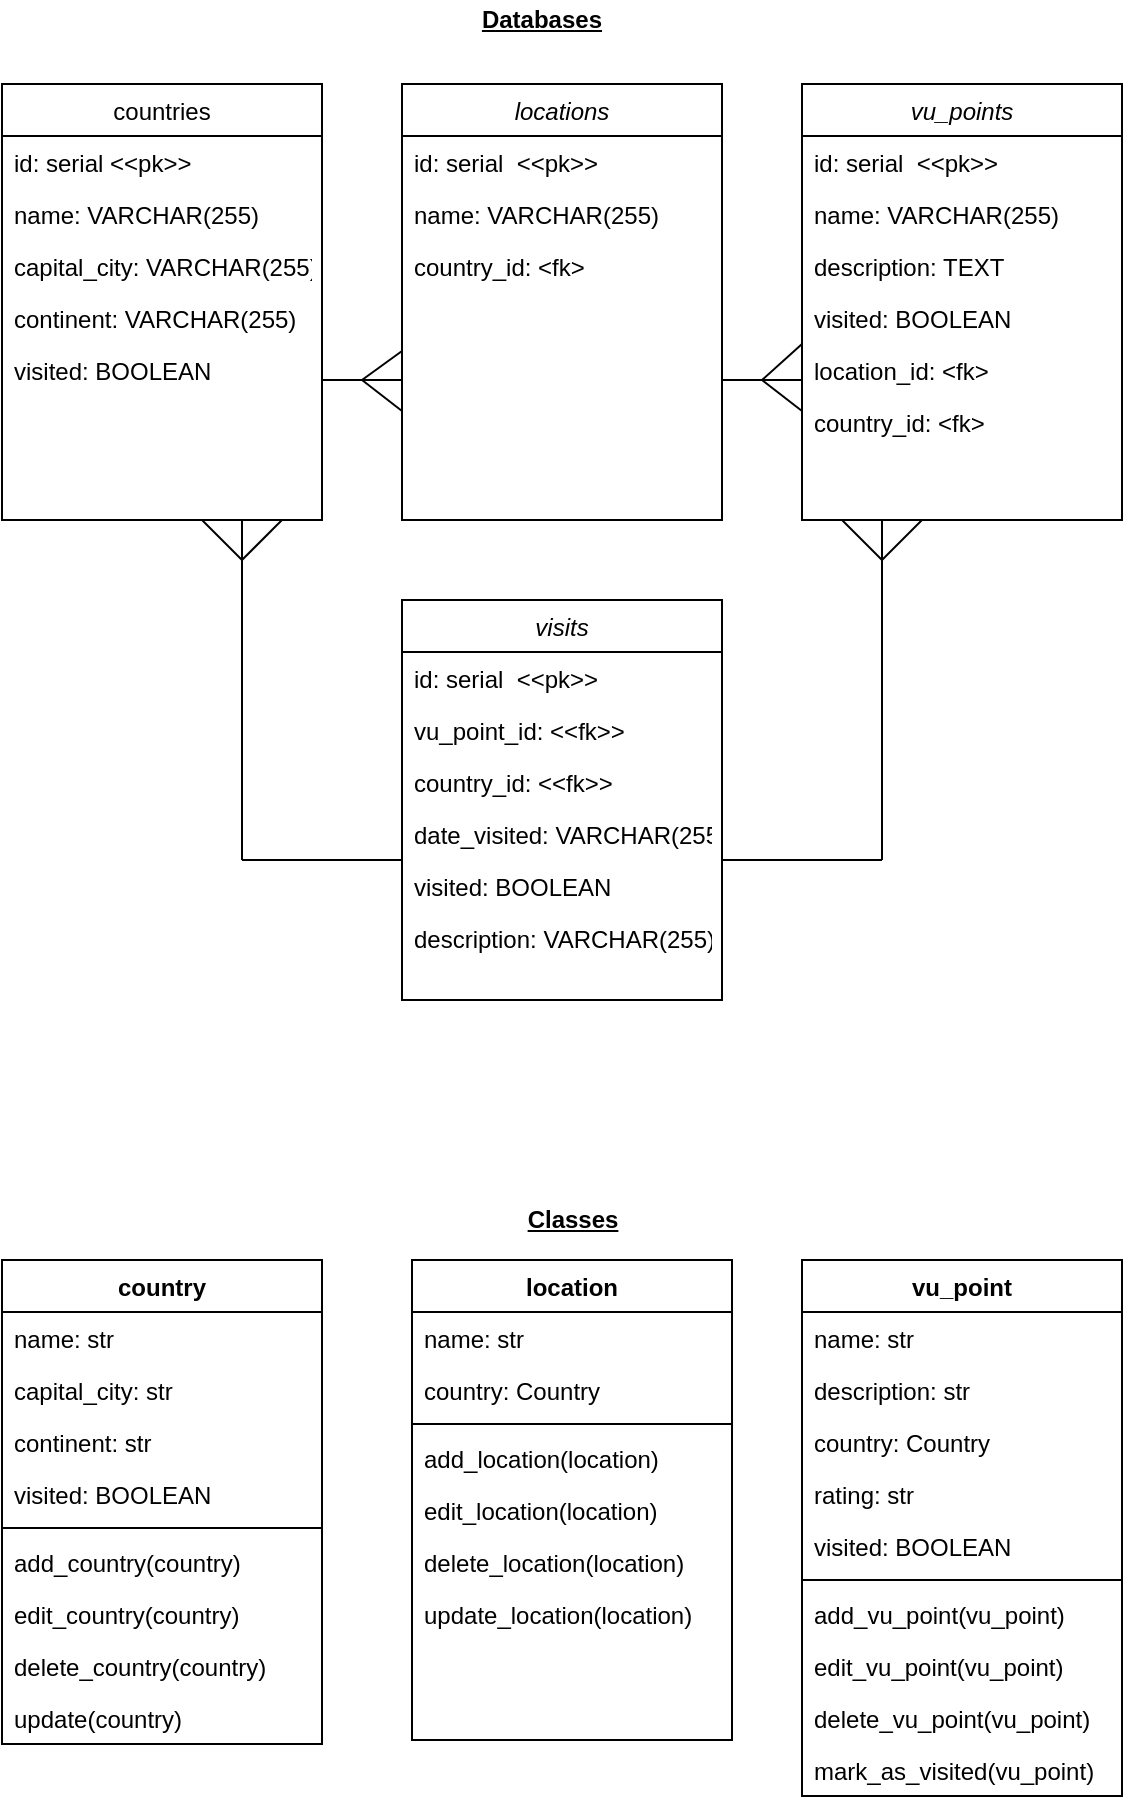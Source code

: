 <mxfile version="14.6.6" type="device"><diagram id="C5RBs43oDa-KdzZeNtuy" name="Page-1"><mxGraphModel dx="583" dy="662" grid="1" gridSize="10" guides="1" tooltips="1" connect="1" arrows="1" fold="1" page="1" pageScale="1" pageWidth="827" pageHeight="1169" math="0" shadow="0"><root><mxCell id="WIyWlLk6GJQsqaUBKTNV-0"/><mxCell id="WIyWlLk6GJQsqaUBKTNV-1" parent="WIyWlLk6GJQsqaUBKTNV-0"/><mxCell id="zkfFHV4jXpPFQw0GAbJ--17" value="countries" style="swimlane;fontStyle=0;align=center;verticalAlign=top;childLayout=stackLayout;horizontal=1;startSize=26;horizontalStack=0;resizeParent=1;resizeLast=0;collapsible=1;marginBottom=0;rounded=0;shadow=0;strokeWidth=1;" parent="WIyWlLk6GJQsqaUBKTNV-1" vertex="1"><mxGeometry x="80" y="52" width="160" height="218" as="geometry"><mxRectangle x="550" y="140" width="160" height="26" as="alternateBounds"/></mxGeometry></mxCell><mxCell id="zkfFHV4jXpPFQw0GAbJ--18" value="id: serial &lt;&lt;pk&gt;&gt;" style="text;align=left;verticalAlign=top;spacingLeft=4;spacingRight=4;overflow=hidden;rotatable=0;points=[[0,0.5],[1,0.5]];portConstraint=eastwest;" parent="zkfFHV4jXpPFQw0GAbJ--17" vertex="1"><mxGeometry y="26" width="160" height="26" as="geometry"/></mxCell><mxCell id="zkfFHV4jXpPFQw0GAbJ--19" value="name: VARCHAR(255)" style="text;align=left;verticalAlign=top;spacingLeft=4;spacingRight=4;overflow=hidden;rotatable=0;points=[[0,0.5],[1,0.5]];portConstraint=eastwest;rounded=0;shadow=0;html=0;" parent="zkfFHV4jXpPFQw0GAbJ--17" vertex="1"><mxGeometry y="52" width="160" height="26" as="geometry"/></mxCell><mxCell id="zkfFHV4jXpPFQw0GAbJ--20" value="capital_city: VARCHAR(255)" style="text;align=left;verticalAlign=top;spacingLeft=4;spacingRight=4;overflow=hidden;rotatable=0;points=[[0,0.5],[1,0.5]];portConstraint=eastwest;rounded=0;shadow=0;html=0;" parent="zkfFHV4jXpPFQw0GAbJ--17" vertex="1"><mxGeometry y="78" width="160" height="26" as="geometry"/></mxCell><mxCell id="zkfFHV4jXpPFQw0GAbJ--21" value="continent: VARCHAR(255)" style="text;align=left;verticalAlign=top;spacingLeft=4;spacingRight=4;overflow=hidden;rotatable=0;points=[[0,0.5],[1,0.5]];portConstraint=eastwest;rounded=0;shadow=0;html=0;" parent="zkfFHV4jXpPFQw0GAbJ--17" vertex="1"><mxGeometry y="104" width="160" height="26" as="geometry"/></mxCell><mxCell id="zkfFHV4jXpPFQw0GAbJ--22" value="visited: BOOLEAN" style="text;align=left;verticalAlign=top;spacingLeft=4;spacingRight=4;overflow=hidden;rotatable=0;points=[[0,0.5],[1,0.5]];portConstraint=eastwest;rounded=0;shadow=0;html=0;" parent="zkfFHV4jXpPFQw0GAbJ--17" vertex="1"><mxGeometry y="130" width="160" height="26" as="geometry"/></mxCell><mxCell id="t9X4mKfFPGeHqSXfx-jk-0" value="vu_points" style="swimlane;fontStyle=2;align=center;verticalAlign=top;childLayout=stackLayout;horizontal=1;startSize=26;horizontalStack=0;resizeParent=1;resizeLast=0;collapsible=1;marginBottom=0;rounded=0;shadow=0;strokeWidth=1;" vertex="1" parent="WIyWlLk6GJQsqaUBKTNV-1"><mxGeometry x="480" y="52" width="160" height="218" as="geometry"><mxRectangle x="230" y="140" width="160" height="26" as="alternateBounds"/></mxGeometry></mxCell><mxCell id="t9X4mKfFPGeHqSXfx-jk-1" value="id: serial  &lt;&lt;pk&gt;&gt;" style="text;align=left;verticalAlign=top;spacingLeft=4;spacingRight=4;overflow=hidden;rotatable=0;points=[[0,0.5],[1,0.5]];portConstraint=eastwest;" vertex="1" parent="t9X4mKfFPGeHqSXfx-jk-0"><mxGeometry y="26" width="160" height="26" as="geometry"/></mxCell><mxCell id="t9X4mKfFPGeHqSXfx-jk-2" value="name: VARCHAR(255)" style="text;align=left;verticalAlign=top;spacingLeft=4;spacingRight=4;overflow=hidden;rotatable=0;points=[[0,0.5],[1,0.5]];portConstraint=eastwest;rounded=0;shadow=0;html=0;" vertex="1" parent="t9X4mKfFPGeHqSXfx-jk-0"><mxGeometry y="52" width="160" height="26" as="geometry"/></mxCell><mxCell id="t9X4mKfFPGeHqSXfx-jk-6" value="description: TEXT" style="text;align=left;verticalAlign=top;spacingLeft=4;spacingRight=4;overflow=hidden;rotatable=0;points=[[0,0.5],[1,0.5]];portConstraint=eastwest;rounded=0;shadow=0;html=0;" vertex="1" parent="t9X4mKfFPGeHqSXfx-jk-0"><mxGeometry y="78" width="160" height="26" as="geometry"/></mxCell><mxCell id="t9X4mKfFPGeHqSXfx-jk-20" value="visited: BOOLEAN" style="text;align=left;verticalAlign=top;spacingLeft=4;spacingRight=4;overflow=hidden;rotatable=0;points=[[0,0.5],[1,0.5]];portConstraint=eastwest;rounded=0;shadow=0;html=0;" vertex="1" parent="t9X4mKfFPGeHqSXfx-jk-0"><mxGeometry y="104" width="160" height="26" as="geometry"/></mxCell><mxCell id="t9X4mKfFPGeHqSXfx-jk-82" value="location_id: &lt;fk&gt;" style="text;align=left;verticalAlign=top;spacingLeft=4;spacingRight=4;overflow=hidden;rotatable=0;points=[[0,0.5],[1,0.5]];portConstraint=eastwest;rounded=0;shadow=0;html=0;" vertex="1" parent="t9X4mKfFPGeHqSXfx-jk-0"><mxGeometry y="130" width="160" height="26" as="geometry"/></mxCell><mxCell id="t9X4mKfFPGeHqSXfx-jk-7" value="country_id: &lt;fk&gt;" style="text;align=left;verticalAlign=top;spacingLeft=4;spacingRight=4;overflow=hidden;rotatable=0;points=[[0,0.5],[1,0.5]];portConstraint=eastwest;rounded=0;shadow=0;html=0;" vertex="1" parent="t9X4mKfFPGeHqSXfx-jk-0"><mxGeometry y="156" width="160" height="26" as="geometry"/></mxCell><mxCell id="t9X4mKfFPGeHqSXfx-jk-18" value="Databases" style="text;html=1;strokeColor=none;fillColor=none;align=center;verticalAlign=middle;whiteSpace=wrap;rounded=0;fontStyle=5" vertex="1" parent="WIyWlLk6GJQsqaUBKTNV-1"><mxGeometry x="305" y="10" width="90" height="20" as="geometry"/></mxCell><mxCell id="t9X4mKfFPGeHqSXfx-jk-21" value="visits&#10;" style="swimlane;fontStyle=2;align=center;verticalAlign=top;childLayout=stackLayout;horizontal=1;startSize=26;horizontalStack=0;resizeParent=1;resizeLast=0;collapsible=1;marginBottom=0;rounded=0;shadow=0;strokeWidth=1;" vertex="1" parent="WIyWlLk6GJQsqaUBKTNV-1"><mxGeometry x="280" y="310" width="160" height="200" as="geometry"><mxRectangle x="280" y="310" width="160" height="26" as="alternateBounds"/></mxGeometry></mxCell><mxCell id="t9X4mKfFPGeHqSXfx-jk-22" value="id: serial  &lt;&lt;pk&gt;&gt;" style="text;align=left;verticalAlign=top;spacingLeft=4;spacingRight=4;overflow=hidden;rotatable=0;points=[[0,0.5],[1,0.5]];portConstraint=eastwest;" vertex="1" parent="t9X4mKfFPGeHqSXfx-jk-21"><mxGeometry y="26" width="160" height="26" as="geometry"/></mxCell><mxCell id="t9X4mKfFPGeHqSXfx-jk-23" value="vu_point_id: &lt;&lt;fk&gt;&gt;" style="text;align=left;verticalAlign=top;spacingLeft=4;spacingRight=4;overflow=hidden;rotatable=0;points=[[0,0.5],[1,0.5]];portConstraint=eastwest;rounded=0;shadow=0;html=0;" vertex="1" parent="t9X4mKfFPGeHqSXfx-jk-21"><mxGeometry y="52" width="160" height="26" as="geometry"/></mxCell><mxCell id="t9X4mKfFPGeHqSXfx-jk-27" value="country_id: &lt;&lt;fk&gt;&gt;" style="text;align=left;verticalAlign=top;spacingLeft=4;spacingRight=4;overflow=hidden;rotatable=0;points=[[0,0.5],[1,0.5]];portConstraint=eastwest;rounded=0;shadow=0;html=0;" vertex="1" parent="t9X4mKfFPGeHqSXfx-jk-21"><mxGeometry y="78" width="160" height="26" as="geometry"/></mxCell><mxCell id="t9X4mKfFPGeHqSXfx-jk-24" value="date_visited: VARCHAR(255)&#10;" style="text;align=left;verticalAlign=top;spacingLeft=4;spacingRight=4;overflow=hidden;rotatable=0;points=[[0,0.5],[1,0.5]];portConstraint=eastwest;rounded=0;shadow=0;html=0;" vertex="1" parent="t9X4mKfFPGeHqSXfx-jk-21"><mxGeometry y="104" width="160" height="26" as="geometry"/></mxCell><mxCell id="t9X4mKfFPGeHqSXfx-jk-25" value="visited: BOOLEAN" style="text;align=left;verticalAlign=top;spacingLeft=4;spacingRight=4;overflow=hidden;rotatable=0;points=[[0,0.5],[1,0.5]];portConstraint=eastwest;rounded=0;shadow=0;html=0;" vertex="1" parent="t9X4mKfFPGeHqSXfx-jk-21"><mxGeometry y="130" width="160" height="26" as="geometry"/></mxCell><mxCell id="t9X4mKfFPGeHqSXfx-jk-26" value="description: VARCHAR(255)" style="text;align=left;verticalAlign=top;spacingLeft=4;spacingRight=4;overflow=hidden;rotatable=0;points=[[0,0.5],[1,0.5]];portConstraint=eastwest;rounded=0;shadow=0;html=0;" vertex="1" parent="t9X4mKfFPGeHqSXfx-jk-21"><mxGeometry y="156" width="160" height="26" as="geometry"/></mxCell><mxCell id="t9X4mKfFPGeHqSXfx-jk-42" value="Classes" style="text;html=1;align=center;verticalAlign=middle;resizable=0;points=[];autosize=1;strokeColor=none;fontStyle=5" vertex="1" parent="WIyWlLk6GJQsqaUBKTNV-1"><mxGeometry x="335" y="610" width="60" height="20" as="geometry"/></mxCell><mxCell id="t9X4mKfFPGeHqSXfx-jk-52" value="country" style="swimlane;fontStyle=1;align=center;verticalAlign=top;childLayout=stackLayout;horizontal=1;startSize=26;horizontalStack=0;resizeParent=1;resizeParentMax=0;resizeLast=0;collapsible=1;marginBottom=0;" vertex="1" parent="WIyWlLk6GJQsqaUBKTNV-1"><mxGeometry x="80" y="640" width="160" height="242" as="geometry"/></mxCell><mxCell id="t9X4mKfFPGeHqSXfx-jk-53" value="name: str" style="text;strokeColor=none;fillColor=none;align=left;verticalAlign=top;spacingLeft=4;spacingRight=4;overflow=hidden;rotatable=0;points=[[0,0.5],[1,0.5]];portConstraint=eastwest;" vertex="1" parent="t9X4mKfFPGeHqSXfx-jk-52"><mxGeometry y="26" width="160" height="26" as="geometry"/></mxCell><mxCell id="t9X4mKfFPGeHqSXfx-jk-56" value="capital_city: str" style="text;strokeColor=none;fillColor=none;align=left;verticalAlign=top;spacingLeft=4;spacingRight=4;overflow=hidden;rotatable=0;points=[[0,0.5],[1,0.5]];portConstraint=eastwest;" vertex="1" parent="t9X4mKfFPGeHqSXfx-jk-52"><mxGeometry y="52" width="160" height="26" as="geometry"/></mxCell><mxCell id="t9X4mKfFPGeHqSXfx-jk-57" value="continent: str" style="text;strokeColor=none;fillColor=none;align=left;verticalAlign=top;spacingLeft=4;spacingRight=4;overflow=hidden;rotatable=0;points=[[0,0.5],[1,0.5]];portConstraint=eastwest;" vertex="1" parent="t9X4mKfFPGeHqSXfx-jk-52"><mxGeometry y="78" width="160" height="26" as="geometry"/></mxCell><mxCell id="t9X4mKfFPGeHqSXfx-jk-59" value="visited: BOOLEAN" style="text;strokeColor=none;fillColor=none;align=left;verticalAlign=top;spacingLeft=4;spacingRight=4;overflow=hidden;rotatable=0;points=[[0,0.5],[1,0.5]];portConstraint=eastwest;" vertex="1" parent="t9X4mKfFPGeHqSXfx-jk-52"><mxGeometry y="104" width="160" height="26" as="geometry"/></mxCell><mxCell id="t9X4mKfFPGeHqSXfx-jk-54" value="" style="line;strokeWidth=1;fillColor=none;align=left;verticalAlign=middle;spacingTop=-1;spacingLeft=3;spacingRight=3;rotatable=0;labelPosition=right;points=[];portConstraint=eastwest;" vertex="1" parent="t9X4mKfFPGeHqSXfx-jk-52"><mxGeometry y="130" width="160" height="8" as="geometry"/></mxCell><mxCell id="t9X4mKfFPGeHqSXfx-jk-55" value="add_country(country)" style="text;strokeColor=none;fillColor=none;align=left;verticalAlign=top;spacingLeft=4;spacingRight=4;overflow=hidden;rotatable=0;points=[[0,0.5],[1,0.5]];portConstraint=eastwest;" vertex="1" parent="t9X4mKfFPGeHqSXfx-jk-52"><mxGeometry y="138" width="160" height="26" as="geometry"/></mxCell><mxCell id="t9X4mKfFPGeHqSXfx-jk-58" value="edit_country(country)" style="text;strokeColor=none;fillColor=none;align=left;verticalAlign=top;spacingLeft=4;spacingRight=4;overflow=hidden;rotatable=0;points=[[0,0.5],[1,0.5]];portConstraint=eastwest;" vertex="1" parent="t9X4mKfFPGeHqSXfx-jk-52"><mxGeometry y="164" width="160" height="26" as="geometry"/></mxCell><mxCell id="t9X4mKfFPGeHqSXfx-jk-75" value="delete_country(country)" style="text;strokeColor=none;fillColor=none;align=left;verticalAlign=top;spacingLeft=4;spacingRight=4;overflow=hidden;rotatable=0;points=[[0,0.5],[1,0.5]];portConstraint=eastwest;" vertex="1" parent="t9X4mKfFPGeHqSXfx-jk-52"><mxGeometry y="190" width="160" height="26" as="geometry"/></mxCell><mxCell id="t9X4mKfFPGeHqSXfx-jk-73" value="update(country)" style="text;strokeColor=none;fillColor=none;align=left;verticalAlign=top;spacingLeft=4;spacingRight=4;overflow=hidden;rotatable=0;points=[[0,0.5],[1,0.5]];portConstraint=eastwest;" vertex="1" parent="t9X4mKfFPGeHqSXfx-jk-52"><mxGeometry y="216" width="160" height="26" as="geometry"/></mxCell><mxCell id="t9X4mKfFPGeHqSXfx-jk-60" value="vu_point" style="swimlane;fontStyle=1;align=center;verticalAlign=top;childLayout=stackLayout;horizontal=1;startSize=26;horizontalStack=0;resizeParent=1;resizeParentMax=0;resizeLast=0;collapsible=1;marginBottom=0;" vertex="1" parent="WIyWlLk6GJQsqaUBKTNV-1"><mxGeometry x="480" y="640" width="160" height="268" as="geometry"/></mxCell><mxCell id="t9X4mKfFPGeHqSXfx-jk-61" value="name: str" style="text;strokeColor=none;fillColor=none;align=left;verticalAlign=top;spacingLeft=4;spacingRight=4;overflow=hidden;rotatable=0;points=[[0,0.5],[1,0.5]];portConstraint=eastwest;" vertex="1" parent="t9X4mKfFPGeHqSXfx-jk-60"><mxGeometry y="26" width="160" height="26" as="geometry"/></mxCell><mxCell id="t9X4mKfFPGeHqSXfx-jk-62" value="description: str" style="text;strokeColor=none;fillColor=none;align=left;verticalAlign=top;spacingLeft=4;spacingRight=4;overflow=hidden;rotatable=0;points=[[0,0.5],[1,0.5]];portConstraint=eastwest;" vertex="1" parent="t9X4mKfFPGeHqSXfx-jk-60"><mxGeometry y="52" width="160" height="26" as="geometry"/></mxCell><mxCell id="t9X4mKfFPGeHqSXfx-jk-68" value="country: Country" style="text;strokeColor=none;fillColor=none;align=left;verticalAlign=top;spacingLeft=4;spacingRight=4;overflow=hidden;rotatable=0;points=[[0,0.5],[1,0.5]];portConstraint=eastwest;" vertex="1" parent="t9X4mKfFPGeHqSXfx-jk-60"><mxGeometry y="78" width="160" height="26" as="geometry"/></mxCell><mxCell id="t9X4mKfFPGeHqSXfx-jk-63" value="rating: str" style="text;strokeColor=none;fillColor=none;align=left;verticalAlign=top;spacingLeft=4;spacingRight=4;overflow=hidden;rotatable=0;points=[[0,0.5],[1,0.5]];portConstraint=eastwest;" vertex="1" parent="t9X4mKfFPGeHqSXfx-jk-60"><mxGeometry y="104" width="160" height="26" as="geometry"/></mxCell><mxCell id="t9X4mKfFPGeHqSXfx-jk-64" value="visited: BOOLEAN" style="text;strokeColor=none;fillColor=none;align=left;verticalAlign=top;spacingLeft=4;spacingRight=4;overflow=hidden;rotatable=0;points=[[0,0.5],[1,0.5]];portConstraint=eastwest;" vertex="1" parent="t9X4mKfFPGeHqSXfx-jk-60"><mxGeometry y="130" width="160" height="26" as="geometry"/></mxCell><mxCell id="t9X4mKfFPGeHqSXfx-jk-65" value="" style="line;strokeWidth=1;fillColor=none;align=left;verticalAlign=middle;spacingTop=-1;spacingLeft=3;spacingRight=3;rotatable=0;labelPosition=right;points=[];portConstraint=eastwest;" vertex="1" parent="t9X4mKfFPGeHqSXfx-jk-60"><mxGeometry y="156" width="160" height="8" as="geometry"/></mxCell><mxCell id="t9X4mKfFPGeHqSXfx-jk-66" value="add_vu_point(vu_point)" style="text;strokeColor=none;fillColor=none;align=left;verticalAlign=top;spacingLeft=4;spacingRight=4;overflow=hidden;rotatable=0;points=[[0,0.5],[1,0.5]];portConstraint=eastwest;" vertex="1" parent="t9X4mKfFPGeHqSXfx-jk-60"><mxGeometry y="164" width="160" height="26" as="geometry"/></mxCell><mxCell id="t9X4mKfFPGeHqSXfx-jk-67" value="edit_vu_point(vu_point)" style="text;strokeColor=none;fillColor=none;align=left;verticalAlign=top;spacingLeft=4;spacingRight=4;overflow=hidden;rotatable=0;points=[[0,0.5],[1,0.5]];portConstraint=eastwest;" vertex="1" parent="t9X4mKfFPGeHqSXfx-jk-60"><mxGeometry y="190" width="160" height="26" as="geometry"/></mxCell><mxCell id="t9X4mKfFPGeHqSXfx-jk-72" value="delete_vu_point(vu_point)" style="text;strokeColor=none;fillColor=none;align=left;verticalAlign=top;spacingLeft=4;spacingRight=4;overflow=hidden;rotatable=0;points=[[0,0.5],[1,0.5]];portConstraint=eastwest;" vertex="1" parent="t9X4mKfFPGeHqSXfx-jk-60"><mxGeometry y="216" width="160" height="26" as="geometry"/></mxCell><mxCell id="t9X4mKfFPGeHqSXfx-jk-74" value="mark_as_visited(vu_point)" style="text;strokeColor=none;fillColor=none;align=left;verticalAlign=top;spacingLeft=4;spacingRight=4;overflow=hidden;rotatable=0;points=[[0,0.5],[1,0.5]];portConstraint=eastwest;" vertex="1" parent="t9X4mKfFPGeHqSXfx-jk-60"><mxGeometry y="242" width="160" height="26" as="geometry"/></mxCell><mxCell id="t9X4mKfFPGeHqSXfx-jk-76" value="locations" style="swimlane;fontStyle=2;align=center;verticalAlign=top;childLayout=stackLayout;horizontal=1;startSize=26;horizontalStack=0;resizeParent=1;resizeLast=0;collapsible=1;marginBottom=0;rounded=0;shadow=0;strokeWidth=1;" vertex="1" parent="WIyWlLk6GJQsqaUBKTNV-1"><mxGeometry x="280" y="52" width="160" height="218" as="geometry"><mxRectangle x="230" y="140" width="160" height="26" as="alternateBounds"/></mxGeometry></mxCell><mxCell id="t9X4mKfFPGeHqSXfx-jk-77" value="id: serial  &lt;&lt;pk&gt;&gt;" style="text;align=left;verticalAlign=top;spacingLeft=4;spacingRight=4;overflow=hidden;rotatable=0;points=[[0,0.5],[1,0.5]];portConstraint=eastwest;" vertex="1" parent="t9X4mKfFPGeHqSXfx-jk-76"><mxGeometry y="26" width="160" height="26" as="geometry"/></mxCell><mxCell id="t9X4mKfFPGeHqSXfx-jk-78" value="name: VARCHAR(255)" style="text;align=left;verticalAlign=top;spacingLeft=4;spacingRight=4;overflow=hidden;rotatable=0;points=[[0,0.5],[1,0.5]];portConstraint=eastwest;rounded=0;shadow=0;html=0;" vertex="1" parent="t9X4mKfFPGeHqSXfx-jk-76"><mxGeometry y="52" width="160" height="26" as="geometry"/></mxCell><mxCell id="t9X4mKfFPGeHqSXfx-jk-81" value="country_id: &lt;fk&gt;" style="text;align=left;verticalAlign=top;spacingLeft=4;spacingRight=4;overflow=hidden;rotatable=0;points=[[0,0.5],[1,0.5]];portConstraint=eastwest;rounded=0;shadow=0;html=0;" vertex="1" parent="t9X4mKfFPGeHqSXfx-jk-76"><mxGeometry y="78" width="160" height="26" as="geometry"/></mxCell><mxCell id="t9X4mKfFPGeHqSXfx-jk-83" value="" style="endArrow=none;html=1;" edge="1" parent="WIyWlLk6GJQsqaUBKTNV-1"><mxGeometry width="50" height="50" relative="1" as="geometry"><mxPoint x="240" y="200" as="sourcePoint"/><mxPoint x="280" y="200" as="targetPoint"/></mxGeometry></mxCell><mxCell id="t9X4mKfFPGeHqSXfx-jk-84" value="" style="endArrow=none;html=1;" edge="1" parent="WIyWlLk6GJQsqaUBKTNV-1"><mxGeometry width="50" height="50" relative="1" as="geometry"><mxPoint x="440" y="200.0" as="sourcePoint"/><mxPoint x="480" y="200" as="targetPoint"/></mxGeometry></mxCell><mxCell id="t9X4mKfFPGeHqSXfx-jk-85" value="" style="endArrow=none;html=1;entryX=0;entryY=0.75;entryDx=0;entryDy=0;" edge="1" parent="WIyWlLk6GJQsqaUBKTNV-1" target="t9X4mKfFPGeHqSXfx-jk-76"><mxGeometry width="50" height="50" relative="1" as="geometry"><mxPoint x="260" y="200" as="sourcePoint"/><mxPoint x="290" y="200.0" as="targetPoint"/></mxGeometry></mxCell><mxCell id="t9X4mKfFPGeHqSXfx-jk-86" value="" style="endArrow=none;html=1;entryX=0;entryY=0.75;entryDx=0;entryDy=0;" edge="1" parent="WIyWlLk6GJQsqaUBKTNV-1"><mxGeometry width="50" height="50" relative="1" as="geometry"><mxPoint x="260" y="200" as="sourcePoint"/><mxPoint x="280" y="185.5" as="targetPoint"/></mxGeometry></mxCell><mxCell id="t9X4mKfFPGeHqSXfx-jk-87" value="" style="endArrow=none;html=1;entryX=0;entryY=0.75;entryDx=0;entryDy=0;" edge="1" parent="WIyWlLk6GJQsqaUBKTNV-1"><mxGeometry width="50" height="50" relative="1" as="geometry"><mxPoint x="460" y="200.0" as="sourcePoint"/><mxPoint x="480" y="215.5" as="targetPoint"/></mxGeometry></mxCell><mxCell id="t9X4mKfFPGeHqSXfx-jk-89" value="" style="endArrow=none;html=1;" edge="1" parent="WIyWlLk6GJQsqaUBKTNV-1"><mxGeometry width="50" height="50" relative="1" as="geometry"><mxPoint x="460" y="200" as="sourcePoint"/><mxPoint x="480" y="182" as="targetPoint"/></mxGeometry></mxCell><mxCell id="t9X4mKfFPGeHqSXfx-jk-91" value="" style="endArrow=none;html=1;" edge="1" parent="WIyWlLk6GJQsqaUBKTNV-1"><mxGeometry width="50" height="50" relative="1" as="geometry"><mxPoint x="200" y="440" as="sourcePoint"/><mxPoint x="200" y="270" as="targetPoint"/></mxGeometry></mxCell><mxCell id="t9X4mKfFPGeHqSXfx-jk-92" value="" style="endArrow=none;html=1;entryX=0;entryY=0;entryDx=0;entryDy=0;entryPerimeter=0;" edge="1" parent="WIyWlLk6GJQsqaUBKTNV-1" target="t9X4mKfFPGeHqSXfx-jk-25"><mxGeometry width="50" height="50" relative="1" as="geometry"><mxPoint x="200" y="440" as="sourcePoint"/><mxPoint x="250" y="390" as="targetPoint"/></mxGeometry></mxCell><mxCell id="t9X4mKfFPGeHqSXfx-jk-93" value="" style="endArrow=none;html=1;" edge="1" parent="WIyWlLk6GJQsqaUBKTNV-1"><mxGeometry width="50" height="50" relative="1" as="geometry"><mxPoint x="520" y="440" as="sourcePoint"/><mxPoint x="520" y="270.0" as="targetPoint"/></mxGeometry></mxCell><mxCell id="t9X4mKfFPGeHqSXfx-jk-94" value="" style="endArrow=none;html=1;entryX=0;entryY=0;entryDx=0;entryDy=0;entryPerimeter=0;" edge="1" parent="WIyWlLk6GJQsqaUBKTNV-1"><mxGeometry width="50" height="50" relative="1" as="geometry"><mxPoint x="440" y="440" as="sourcePoint"/><mxPoint x="520" y="440" as="targetPoint"/></mxGeometry></mxCell><mxCell id="t9X4mKfFPGeHqSXfx-jk-95" value="" style="endArrow=none;html=1;" edge="1" parent="WIyWlLk6GJQsqaUBKTNV-1"><mxGeometry width="50" height="50" relative="1" as="geometry"><mxPoint x="200" y="290" as="sourcePoint"/><mxPoint x="220" y="270" as="targetPoint"/></mxGeometry></mxCell><mxCell id="t9X4mKfFPGeHqSXfx-jk-96" value="" style="endArrow=none;html=1;" edge="1" parent="WIyWlLk6GJQsqaUBKTNV-1"><mxGeometry width="50" height="50" relative="1" as="geometry"><mxPoint x="200" y="290" as="sourcePoint"/><mxPoint x="180" y="270.0" as="targetPoint"/></mxGeometry></mxCell><mxCell id="t9X4mKfFPGeHqSXfx-jk-97" value="" style="endArrow=none;html=1;" edge="1" parent="WIyWlLk6GJQsqaUBKTNV-1"><mxGeometry width="50" height="50" relative="1" as="geometry"><mxPoint x="520" y="290.0" as="sourcePoint"/><mxPoint x="500" y="270.0" as="targetPoint"/></mxGeometry></mxCell><mxCell id="t9X4mKfFPGeHqSXfx-jk-98" value="" style="endArrow=none;html=1;" edge="1" parent="WIyWlLk6GJQsqaUBKTNV-1"><mxGeometry width="50" height="50" relative="1" as="geometry"><mxPoint x="520" y="290.0" as="sourcePoint"/><mxPoint x="540" y="270.0" as="targetPoint"/></mxGeometry></mxCell><mxCell id="t9X4mKfFPGeHqSXfx-jk-99" value="location" style="swimlane;fontStyle=1;align=center;verticalAlign=top;childLayout=stackLayout;horizontal=1;startSize=26;horizontalStack=0;resizeParent=1;resizeLast=0;collapsible=1;marginBottom=0;rounded=0;shadow=0;strokeWidth=1;" vertex="1" parent="WIyWlLk6GJQsqaUBKTNV-1"><mxGeometry x="285" y="640" width="160" height="240" as="geometry"><mxRectangle x="230" y="140" width="160" height="26" as="alternateBounds"/></mxGeometry></mxCell><mxCell id="t9X4mKfFPGeHqSXfx-jk-100" value="name: str" style="text;align=left;verticalAlign=top;spacingLeft=4;spacingRight=4;overflow=hidden;rotatable=0;points=[[0,0.5],[1,0.5]];portConstraint=eastwest;" vertex="1" parent="t9X4mKfFPGeHqSXfx-jk-99"><mxGeometry y="26" width="160" height="26" as="geometry"/></mxCell><mxCell id="t9X4mKfFPGeHqSXfx-jk-101" value="country: Country" style="text;align=left;verticalAlign=top;spacingLeft=4;spacingRight=4;overflow=hidden;rotatable=0;points=[[0,0.5],[1,0.5]];portConstraint=eastwest;rounded=0;shadow=0;html=0;" vertex="1" parent="t9X4mKfFPGeHqSXfx-jk-99"><mxGeometry y="52" width="160" height="26" as="geometry"/></mxCell><mxCell id="t9X4mKfFPGeHqSXfx-jk-103" value="" style="line;strokeWidth=1;fillColor=none;align=left;verticalAlign=middle;spacingTop=-1;spacingLeft=3;spacingRight=3;rotatable=0;labelPosition=right;points=[];portConstraint=eastwest;" vertex="1" parent="t9X4mKfFPGeHqSXfx-jk-99"><mxGeometry y="78" width="160" height="8" as="geometry"/></mxCell><mxCell id="t9X4mKfFPGeHqSXfx-jk-104" value="add_location(location)" style="text;strokeColor=none;fillColor=none;align=left;verticalAlign=top;spacingLeft=4;spacingRight=4;overflow=hidden;rotatable=0;points=[[0,0.5],[1,0.5]];portConstraint=eastwest;" vertex="1" parent="t9X4mKfFPGeHqSXfx-jk-99"><mxGeometry y="86" width="160" height="26" as="geometry"/></mxCell><mxCell id="t9X4mKfFPGeHqSXfx-jk-105" value="edit_location(location)" style="text;strokeColor=none;fillColor=none;align=left;verticalAlign=top;spacingLeft=4;spacingRight=4;overflow=hidden;rotatable=0;points=[[0,0.5],[1,0.5]];portConstraint=eastwest;" vertex="1" parent="t9X4mKfFPGeHqSXfx-jk-99"><mxGeometry y="112" width="160" height="26" as="geometry"/></mxCell><mxCell id="t9X4mKfFPGeHqSXfx-jk-106" value="delete_location(location)" style="text;strokeColor=none;fillColor=none;align=left;verticalAlign=top;spacingLeft=4;spacingRight=4;overflow=hidden;rotatable=0;points=[[0,0.5],[1,0.5]];portConstraint=eastwest;" vertex="1" parent="t9X4mKfFPGeHqSXfx-jk-99"><mxGeometry y="138" width="160" height="26" as="geometry"/></mxCell><mxCell id="t9X4mKfFPGeHqSXfx-jk-107" value="update_location(location)" style="text;strokeColor=none;fillColor=none;align=left;verticalAlign=top;spacingLeft=4;spacingRight=4;overflow=hidden;rotatable=0;points=[[0,0.5],[1,0.5]];portConstraint=eastwest;" vertex="1" parent="t9X4mKfFPGeHqSXfx-jk-99"><mxGeometry y="164" width="160" height="26" as="geometry"/></mxCell></root></mxGraphModel></diagram></mxfile>